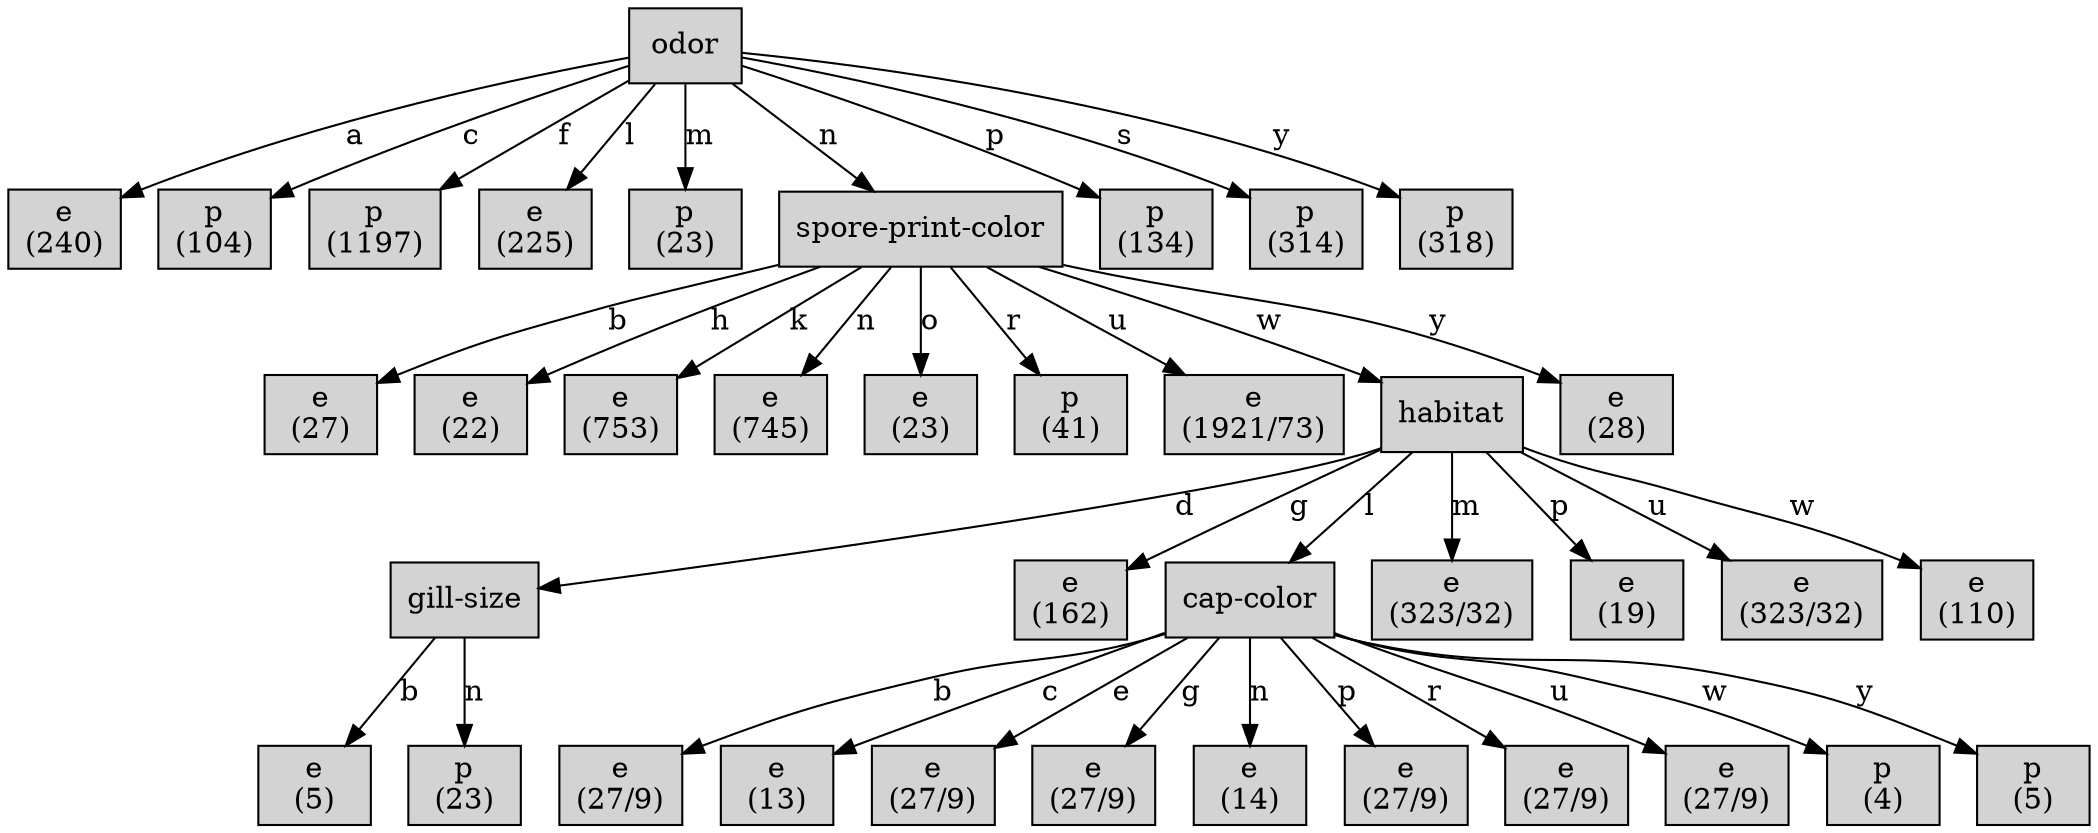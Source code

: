 digraph ID3_Tree {
"0" [shape=box, style=filled, label="odor
", weight=1]
"1" [shape=box, style=filled, label="e
(240)
", weight=2]
0 -> 1 [ label = "a"];
"2" [shape=box, style=filled, label="p
(104)
", weight=2]
0 -> 2 [ label = "c"];
"3" [shape=box, style=filled, label="p
(1197)
", weight=2]
0 -> 3 [ label = "f"];
"4" [shape=box, style=filled, label="e
(225)
", weight=2]
0 -> 4 [ label = "l"];
"5" [shape=box, style=filled, label="p
(23)
", weight=2]
0 -> 5 [ label = "m"];
"6" [shape=box, style=filled, label="spore-print-color
", weight=2]
0 -> 6 [ label = "n"];
"7" [shape=box, style=filled, label="e
(27)
", weight=3]
6 -> 7 [ label = "b"];
"8" [shape=box, style=filled, label="e
(22)
", weight=3]
6 -> 8 [ label = "h"];
"9" [shape=box, style=filled, label="e
(753)
", weight=3]
6 -> 9 [ label = "k"];
"10" [shape=box, style=filled, label="e
(745)
", weight=3]
6 -> 10 [ label = "n"];
"11" [shape=box, style=filled, label="e
(23)
", weight=3]
6 -> 11 [ label = "o"];
"12" [shape=box, style=filled, label="p
(41)
", weight=3]
6 -> 12 [ label = "r"];
"13" [shape=box, style=filled, label="e
(1921/73)
", weight=3]
6 -> 13 [ label = "u"];
"14" [shape=box, style=filled, label="habitat
", weight=3]
6 -> 14 [ label = "w"];
"15" [shape=box, style=filled, label="gill-size
", weight=4]
14 -> 15 [ label = "d"];
"16" [shape=box, style=filled, label="e
(5)
", weight=5]
15 -> 16 [ label = "b"];
"17" [shape=box, style=filled, label="p
(23)
", weight=5]
15 -> 17 [ label = "n"];
"18" [shape=box, style=filled, label="e
(162)
", weight=4]
14 -> 18 [ label = "g"];
"19" [shape=box, style=filled, label="cap-color
", weight=4]
14 -> 19 [ label = "l"];
"20" [shape=box, style=filled, label="e
(27/9)
", weight=5]
19 -> 20 [ label = "b"];
"21" [shape=box, style=filled, label="e
(13)
", weight=5]
19 -> 21 [ label = "c"];
"22" [shape=box, style=filled, label="e
(27/9)
", weight=5]
19 -> 22 [ label = "e"];
"23" [shape=box, style=filled, label="e
(27/9)
", weight=5]
19 -> 23 [ label = "g"];
"24" [shape=box, style=filled, label="e
(14)
", weight=5]
19 -> 24 [ label = "n"];
"25" [shape=box, style=filled, label="e
(27/9)
", weight=5]
19 -> 25 [ label = "p"];
"26" [shape=box, style=filled, label="e
(27/9)
", weight=5]
19 -> 26 [ label = "r"];
"27" [shape=box, style=filled, label="e
(27/9)
", weight=5]
19 -> 27 [ label = "u"];
"28" [shape=box, style=filled, label="p
(4)
", weight=5]
19 -> 28 [ label = "w"];
"29" [shape=box, style=filled, label="p
(5)
", weight=5]
19 -> 29 [ label = "y"];
"30" [shape=box, style=filled, label="e
(323/32)
", weight=4]
14 -> 30 [ label = "m"];
"31" [shape=box, style=filled, label="e
(19)
", weight=4]
14 -> 31 [ label = "p"];
"32" [shape=box, style=filled, label="e
(323/32)
", weight=4]
14 -> 32 [ label = "u"];
"33" [shape=box, style=filled, label="e
(110)
", weight=4]
14 -> 33 [ label = "w"];
"34" [shape=box, style=filled, label="e
(28)
", weight=3]
6 -> 34 [ label = "y"];
"35" [shape=box, style=filled, label="p
(134)
", weight=2]
0 -> 35 [ label = "p"];
"36" [shape=box, style=filled, label="p
(314)
", weight=2]
0 -> 36 [ label = "s"];
"37" [shape=box, style=filled, label="p
(318)
", weight=2]
0 -> 37 [ label = "y"];
{rank=same; 0;};
{rank=same; 1;2;3;4;5;6;35;36;37;};
{rank=same; 7;8;9;10;11;12;13;14;34;};
{rank=same; 15;18;19;30;31;32;33;};
{rank=same; 16;17;20;21;22;23;24;25;26;27;28;29;};
}